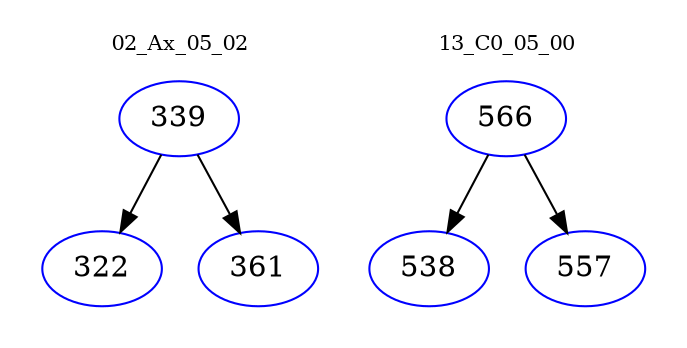 digraph{
subgraph cluster_0 {
color = white
label = "02_Ax_05_02";
fontsize=10;
T0_339 [label="339", color="blue"]
T0_339 -> T0_322 [color="black"]
T0_322 [label="322", color="blue"]
T0_339 -> T0_361 [color="black"]
T0_361 [label="361", color="blue"]
}
subgraph cluster_1 {
color = white
label = "13_C0_05_00";
fontsize=10;
T1_566 [label="566", color="blue"]
T1_566 -> T1_538 [color="black"]
T1_538 [label="538", color="blue"]
T1_566 -> T1_557 [color="black"]
T1_557 [label="557", color="blue"]
}
}
